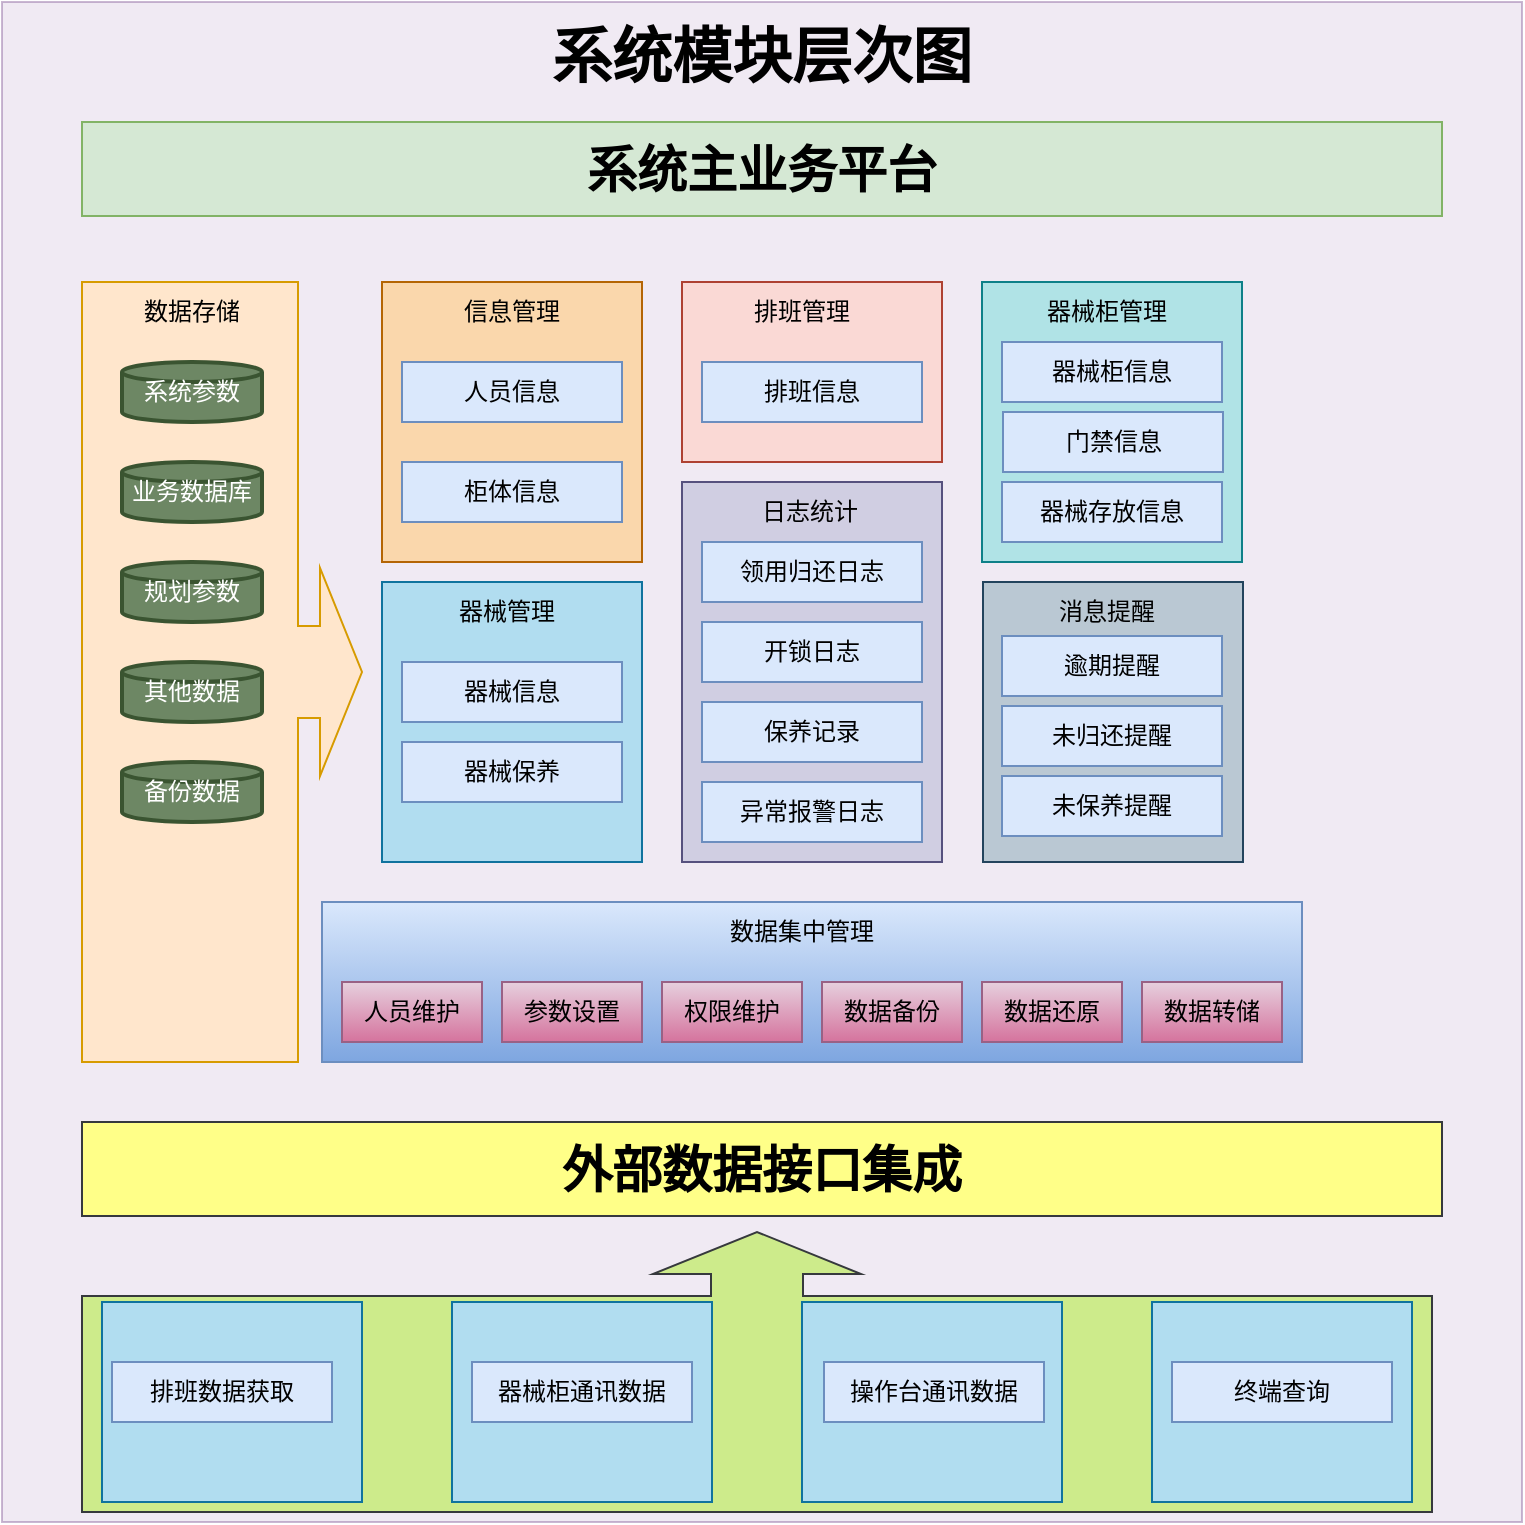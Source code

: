 <mxfile version="21.1.9" type="github">
  <diagram id="C5RBs43oDa-KdzZeNtuy" name="Page-1">
    <mxGraphModel dx="1420" dy="750" grid="1" gridSize="10" guides="1" tooltips="1" connect="1" arrows="1" fold="1" page="1" pageScale="1" pageWidth="827" pageHeight="1169" math="0" shadow="0">
      <root>
        <mxCell id="WIyWlLk6GJQsqaUBKTNV-0" />
        <mxCell id="WIyWlLk6GJQsqaUBKTNV-1" parent="WIyWlLk6GJQsqaUBKTNV-0" />
        <mxCell id="8jzJQ11-NJ104oRO7Ddy-1" value="" style="rounded=0;whiteSpace=wrap;html=1;fillColor=#e1d5e7;fillStyle=auto;strokeColor=#9673a6;opacity=50;" vertex="1" parent="WIyWlLk6GJQsqaUBKTNV-1">
          <mxGeometry x="40" y="40" width="760" height="760" as="geometry" />
        </mxCell>
        <mxCell id="8jzJQ11-NJ104oRO7Ddy-2" value="系统模块层次图" style="rounded=0;whiteSpace=wrap;html=1;fillColor=none;strokeColor=none;fontSize=30;fontStyle=1;fontFamily=微软雅黑;" vertex="1" parent="WIyWlLk6GJQsqaUBKTNV-1">
          <mxGeometry x="40" y="43" width="760" height="47" as="geometry" />
        </mxCell>
        <mxCell id="8jzJQ11-NJ104oRO7Ddy-3" value="系统主业务平台" style="rounded=0;whiteSpace=wrap;html=1;fillColor=#d5e8d4;strokeColor=#82b366;fontSize=25;fontStyle=1;fontFamily=微软雅黑;" vertex="1" parent="WIyWlLk6GJQsqaUBKTNV-1">
          <mxGeometry x="80" y="100" width="680" height="47" as="geometry" />
        </mxCell>
        <mxCell id="8jzJQ11-NJ104oRO7Ddy-7" value="" style="html=1;shadow=0;dashed=0;align=center;verticalAlign=middle;shape=mxgraph.arrows2.calloutArrow;dy=23;dx=21;notch=108;arrowHead=29;fillColor=#ffe6cc;strokeColor=#d79b00;" vertex="1" parent="WIyWlLk6GJQsqaUBKTNV-1">
          <mxGeometry x="80" y="180" width="140" height="390" as="geometry" />
        </mxCell>
        <mxCell id="8jzJQ11-NJ104oRO7Ddy-8" value="数据存储" style="text;html=1;strokeColor=none;fillColor=none;align=center;verticalAlign=middle;whiteSpace=wrap;rounded=0;fontFamily=微软雅黑;" vertex="1" parent="WIyWlLk6GJQsqaUBKTNV-1">
          <mxGeometry x="105" y="180" width="60" height="30" as="geometry" />
        </mxCell>
        <mxCell id="8jzJQ11-NJ104oRO7Ddy-9" value="系统参数" style="strokeWidth=2;html=1;shape=mxgraph.flowchart.database;whiteSpace=wrap;fillColor=#6d8764;strokeColor=#3A5431;fontColor=#FFFFFF;" vertex="1" parent="WIyWlLk6GJQsqaUBKTNV-1">
          <mxGeometry x="100" y="220" width="70" height="30" as="geometry" />
        </mxCell>
        <mxCell id="8jzJQ11-NJ104oRO7Ddy-10" value="业务数据库" style="strokeWidth=2;html=1;shape=mxgraph.flowchart.database;whiteSpace=wrap;fillColor=#6d8764;strokeColor=#3A5431;fontColor=#FFFFFF;" vertex="1" parent="WIyWlLk6GJQsqaUBKTNV-1">
          <mxGeometry x="100" y="270" width="70" height="30" as="geometry" />
        </mxCell>
        <mxCell id="8jzJQ11-NJ104oRO7Ddy-11" value="规划参数" style="strokeWidth=2;html=1;shape=mxgraph.flowchart.database;whiteSpace=wrap;fillColor=#6d8764;strokeColor=#3A5431;fontColor=#FFFFFF;" vertex="1" parent="WIyWlLk6GJQsqaUBKTNV-1">
          <mxGeometry x="100" y="320" width="70" height="30" as="geometry" />
        </mxCell>
        <mxCell id="8jzJQ11-NJ104oRO7Ddy-12" value="其他数据" style="strokeWidth=2;html=1;shape=mxgraph.flowchart.database;whiteSpace=wrap;fillColor=#6d8764;strokeColor=#3A5431;fontColor=#FFFFFF;" vertex="1" parent="WIyWlLk6GJQsqaUBKTNV-1">
          <mxGeometry x="100" y="370" width="70" height="30" as="geometry" />
        </mxCell>
        <mxCell id="8jzJQ11-NJ104oRO7Ddy-13" value="备份数据" style="strokeWidth=2;html=1;shape=mxgraph.flowchart.database;whiteSpace=wrap;fillColor=#6d8764;strokeColor=#3A5431;fontColor=#FFFFFF;" vertex="1" parent="WIyWlLk6GJQsqaUBKTNV-1">
          <mxGeometry x="100" y="420" width="70" height="30" as="geometry" />
        </mxCell>
        <mxCell id="8jzJQ11-NJ104oRO7Ddy-14" value="" style="rounded=0;whiteSpace=wrap;html=1;fillColor=#fad7ac;strokeColor=#b46504;" vertex="1" parent="WIyWlLk6GJQsqaUBKTNV-1">
          <mxGeometry x="230" y="180" width="130" height="140" as="geometry" />
        </mxCell>
        <mxCell id="8jzJQ11-NJ104oRO7Ddy-15" value="信息管理" style="text;html=1;strokeColor=none;fillColor=none;align=center;verticalAlign=middle;whiteSpace=wrap;rounded=0;" vertex="1" parent="WIyWlLk6GJQsqaUBKTNV-1">
          <mxGeometry x="265" y="180" width="60" height="30" as="geometry" />
        </mxCell>
        <mxCell id="8jzJQ11-NJ104oRO7Ddy-16" value="人员信息" style="rounded=0;whiteSpace=wrap;html=1;fillColor=#dae8fc;strokeColor=#6c8ebf;" vertex="1" parent="WIyWlLk6GJQsqaUBKTNV-1">
          <mxGeometry x="240" y="220" width="110" height="30" as="geometry" />
        </mxCell>
        <mxCell id="8jzJQ11-NJ104oRO7Ddy-17" value="柜体信息" style="rounded=0;whiteSpace=wrap;html=1;fillColor=#dae8fc;strokeColor=#6c8ebf;" vertex="1" parent="WIyWlLk6GJQsqaUBKTNV-1">
          <mxGeometry x="240" y="270" width="110" height="30" as="geometry" />
        </mxCell>
        <mxCell id="8jzJQ11-NJ104oRO7Ddy-19" value="" style="rounded=0;whiteSpace=wrap;html=1;fillColor=#fad9d5;strokeColor=#ae4132;" vertex="1" parent="WIyWlLk6GJQsqaUBKTNV-1">
          <mxGeometry x="380" y="180" width="130" height="90" as="geometry" />
        </mxCell>
        <mxCell id="8jzJQ11-NJ104oRO7Ddy-20" value="排班管理" style="text;html=1;strokeColor=none;fillColor=none;align=center;verticalAlign=middle;whiteSpace=wrap;rounded=0;" vertex="1" parent="WIyWlLk6GJQsqaUBKTNV-1">
          <mxGeometry x="410" y="180" width="60" height="30" as="geometry" />
        </mxCell>
        <mxCell id="8jzJQ11-NJ104oRO7Ddy-21" value="排班信息" style="rounded=0;whiteSpace=wrap;html=1;fillColor=#dae8fc;strokeColor=#6c8ebf;" vertex="1" parent="WIyWlLk6GJQsqaUBKTNV-1">
          <mxGeometry x="390" y="220" width="110" height="30" as="geometry" />
        </mxCell>
        <mxCell id="8jzJQ11-NJ104oRO7Ddy-22" value="" style="rounded=0;whiteSpace=wrap;html=1;fillColor=#b0e3e6;strokeColor=#0e8088;" vertex="1" parent="WIyWlLk6GJQsqaUBKTNV-1">
          <mxGeometry x="530" y="180" width="130" height="140" as="geometry" />
        </mxCell>
        <mxCell id="8jzJQ11-NJ104oRO7Ddy-24" value="器械柜信息" style="rounded=0;whiteSpace=wrap;html=1;fillColor=#dae8fc;strokeColor=#6c8ebf;" vertex="1" parent="WIyWlLk6GJQsqaUBKTNV-1">
          <mxGeometry x="540" y="210" width="110" height="30" as="geometry" />
        </mxCell>
        <mxCell id="8jzJQ11-NJ104oRO7Ddy-25" value="器械柜管理" style="text;html=1;strokeColor=none;fillColor=none;align=center;verticalAlign=middle;whiteSpace=wrap;rounded=0;" vertex="1" parent="WIyWlLk6GJQsqaUBKTNV-1">
          <mxGeometry x="560" y="180" width="65" height="30" as="geometry" />
        </mxCell>
        <mxCell id="8jzJQ11-NJ104oRO7Ddy-26" value="器械存放信息" style="rounded=0;whiteSpace=wrap;html=1;fillColor=#dae8fc;strokeColor=#6c8ebf;" vertex="1" parent="WIyWlLk6GJQsqaUBKTNV-1">
          <mxGeometry x="540" y="280" width="110" height="30" as="geometry" />
        </mxCell>
        <mxCell id="8jzJQ11-NJ104oRO7Ddy-27" value="" style="rounded=0;whiteSpace=wrap;html=1;fillColor=#b1ddf0;strokeColor=#10739e;" vertex="1" parent="WIyWlLk6GJQsqaUBKTNV-1">
          <mxGeometry x="230" y="330" width="130" height="140" as="geometry" />
        </mxCell>
        <mxCell id="8jzJQ11-NJ104oRO7Ddy-28" value="器械管理" style="text;html=1;strokeColor=none;fillColor=none;align=center;verticalAlign=middle;whiteSpace=wrap;rounded=0;" vertex="1" parent="WIyWlLk6GJQsqaUBKTNV-1">
          <mxGeometry x="260" y="330" width="65" height="30" as="geometry" />
        </mxCell>
        <mxCell id="8jzJQ11-NJ104oRO7Ddy-30" value="器械信息" style="rounded=0;whiteSpace=wrap;html=1;fillColor=#dae8fc;strokeColor=#6c8ebf;" vertex="1" parent="WIyWlLk6GJQsqaUBKTNV-1">
          <mxGeometry x="240" y="370" width="110" height="30" as="geometry" />
        </mxCell>
        <mxCell id="8jzJQ11-NJ104oRO7Ddy-39" value="器械保养" style="rounded=0;whiteSpace=wrap;html=1;fillColor=#dae8fc;strokeColor=#6c8ebf;" vertex="1" parent="WIyWlLk6GJQsqaUBKTNV-1">
          <mxGeometry x="240" y="410" width="110" height="30" as="geometry" />
        </mxCell>
        <mxCell id="8jzJQ11-NJ104oRO7Ddy-40" value="门禁信息" style="rounded=0;whiteSpace=wrap;html=1;fillColor=#dae8fc;strokeColor=#6c8ebf;" vertex="1" parent="WIyWlLk6GJQsqaUBKTNV-1">
          <mxGeometry x="540.5" y="245" width="110" height="30" as="geometry" />
        </mxCell>
        <mxCell id="8jzJQ11-NJ104oRO7Ddy-41" value="" style="rounded=0;whiteSpace=wrap;html=1;fillColor=#bac8d3;strokeColor=#23445d;" vertex="1" parent="WIyWlLk6GJQsqaUBKTNV-1">
          <mxGeometry x="530.5" y="330" width="130" height="140" as="geometry" />
        </mxCell>
        <mxCell id="8jzJQ11-NJ104oRO7Ddy-42" value="&lt;p class=&quot;MsoNormal&quot;&gt;消息提醒&lt;/p&gt;" style="text;html=1;strokeColor=none;fillColor=none;align=center;verticalAlign=middle;whiteSpace=wrap;rounded=0;" vertex="1" parent="WIyWlLk6GJQsqaUBKTNV-1">
          <mxGeometry x="560" y="330" width="65" height="30" as="geometry" />
        </mxCell>
        <mxCell id="8jzJQ11-NJ104oRO7Ddy-43" value="&lt;p class=&quot;MsoNormal&quot;&gt;逾期提醒&lt;/p&gt;" style="rounded=0;whiteSpace=wrap;html=1;fillColor=#dae8fc;strokeColor=#6c8ebf;" vertex="1" parent="WIyWlLk6GJQsqaUBKTNV-1">
          <mxGeometry x="540" y="357" width="110" height="30" as="geometry" />
        </mxCell>
        <mxCell id="8jzJQ11-NJ104oRO7Ddy-44" value="&lt;p class=&quot;MsoNormal&quot;&gt;未归还提醒&lt;/p&gt;" style="rounded=0;whiteSpace=wrap;html=1;fillColor=#dae8fc;strokeColor=#6c8ebf;" vertex="1" parent="WIyWlLk6GJQsqaUBKTNV-1">
          <mxGeometry x="540" y="392" width="110" height="30" as="geometry" />
        </mxCell>
        <mxCell id="8jzJQ11-NJ104oRO7Ddy-45" value="&lt;p class=&quot;MsoNormal&quot;&gt;未保养提醒&lt;/p&gt;" style="rounded=0;whiteSpace=wrap;html=1;fillColor=#dae8fc;strokeColor=#6c8ebf;" vertex="1" parent="WIyWlLk6GJQsqaUBKTNV-1">
          <mxGeometry x="540" y="427" width="110" height="30" as="geometry" />
        </mxCell>
        <mxCell id="8jzJQ11-NJ104oRO7Ddy-46" value="" style="group;fillColor=#d0cee2;strokeColor=#56517e;" vertex="1" connectable="0" parent="WIyWlLk6GJQsqaUBKTNV-1">
          <mxGeometry x="380" y="280" width="130" height="190" as="geometry" />
        </mxCell>
        <mxCell id="8jzJQ11-NJ104oRO7Ddy-47" value="" style="group" vertex="1" connectable="0" parent="8jzJQ11-NJ104oRO7Ddy-46">
          <mxGeometry width="130" height="190" as="geometry" />
        </mxCell>
        <mxCell id="8jzJQ11-NJ104oRO7Ddy-31" value="" style="rounded=0;whiteSpace=wrap;html=1;fillColor=#d0cee2;strokeColor=#56517e;" vertex="1" parent="8jzJQ11-NJ104oRO7Ddy-47">
          <mxGeometry width="130" height="190" as="geometry" />
        </mxCell>
        <mxCell id="8jzJQ11-NJ104oRO7Ddy-32" value="日志统计" style="text;html=1;strokeColor=none;fillColor=none;align=center;verticalAlign=middle;whiteSpace=wrap;rounded=0;" vertex="1" parent="8jzJQ11-NJ104oRO7Ddy-47">
          <mxGeometry x="34" width="60" height="30" as="geometry" />
        </mxCell>
        <mxCell id="8jzJQ11-NJ104oRO7Ddy-33" value="领用归还日志" style="rounded=0;whiteSpace=wrap;html=1;fillColor=#dae8fc;strokeColor=#6c8ebf;" vertex="1" parent="8jzJQ11-NJ104oRO7Ddy-47">
          <mxGeometry x="10" y="30" width="110" height="30" as="geometry" />
        </mxCell>
        <mxCell id="8jzJQ11-NJ104oRO7Ddy-34" value="开锁日志" style="rounded=0;whiteSpace=wrap;html=1;fillColor=#dae8fc;strokeColor=#6c8ebf;" vertex="1" parent="8jzJQ11-NJ104oRO7Ddy-47">
          <mxGeometry x="10" y="70" width="110" height="30" as="geometry" />
        </mxCell>
        <mxCell id="8jzJQ11-NJ104oRO7Ddy-35" value="保养记录" style="rounded=0;whiteSpace=wrap;html=1;fillColor=#dae8fc;strokeColor=#6c8ebf;" vertex="1" parent="8jzJQ11-NJ104oRO7Ddy-47">
          <mxGeometry x="10" y="110" width="110" height="30" as="geometry" />
        </mxCell>
        <mxCell id="8jzJQ11-NJ104oRO7Ddy-36" value="异常报警日志" style="rounded=0;whiteSpace=wrap;html=1;fillColor=#dae8fc;strokeColor=#6c8ebf;" vertex="1" parent="8jzJQ11-NJ104oRO7Ddy-47">
          <mxGeometry x="10" y="150" width="110" height="30" as="geometry" />
        </mxCell>
        <mxCell id="8jzJQ11-NJ104oRO7Ddy-48" value="" style="rounded=0;whiteSpace=wrap;html=1;fillColor=#dae8fc;gradientColor=#7ea6e0;strokeColor=#6c8ebf;" vertex="1" parent="WIyWlLk6GJQsqaUBKTNV-1">
          <mxGeometry x="200" y="490" width="490" height="80" as="geometry" />
        </mxCell>
        <mxCell id="8jzJQ11-NJ104oRO7Ddy-49" value="数据集中管理" style="text;html=1;strokeColor=none;fillColor=none;align=center;verticalAlign=middle;whiteSpace=wrap;rounded=0;" vertex="1" parent="WIyWlLk6GJQsqaUBKTNV-1">
          <mxGeometry x="390" y="490" width="100" height="30" as="geometry" />
        </mxCell>
        <mxCell id="8jzJQ11-NJ104oRO7Ddy-50" value="人员维护" style="rounded=0;whiteSpace=wrap;html=1;fillColor=#e6d0de;strokeColor=#996185;gradientColor=#d5739d;" vertex="1" parent="WIyWlLk6GJQsqaUBKTNV-1">
          <mxGeometry x="210" y="530" width="70" height="30" as="geometry" />
        </mxCell>
        <mxCell id="8jzJQ11-NJ104oRO7Ddy-51" value="参数设置" style="rounded=0;whiteSpace=wrap;html=1;fillColor=#e6d0de;strokeColor=#996185;gradientColor=#d5739d;" vertex="1" parent="WIyWlLk6GJQsqaUBKTNV-1">
          <mxGeometry x="290" y="530" width="70" height="30" as="geometry" />
        </mxCell>
        <mxCell id="8jzJQ11-NJ104oRO7Ddy-53" value="权限维护" style="rounded=0;whiteSpace=wrap;html=1;fillColor=#e6d0de;strokeColor=#996185;gradientColor=#d5739d;" vertex="1" parent="WIyWlLk6GJQsqaUBKTNV-1">
          <mxGeometry x="370" y="530" width="70" height="30" as="geometry" />
        </mxCell>
        <mxCell id="8jzJQ11-NJ104oRO7Ddy-54" value="数据备份" style="rounded=0;whiteSpace=wrap;html=1;fillColor=#e6d0de;strokeColor=#996185;gradientColor=#d5739d;" vertex="1" parent="WIyWlLk6GJQsqaUBKTNV-1">
          <mxGeometry x="450" y="530" width="70" height="30" as="geometry" />
        </mxCell>
        <mxCell id="8jzJQ11-NJ104oRO7Ddy-55" value="数据还原" style="rounded=0;whiteSpace=wrap;html=1;fillColor=#e6d0de;strokeColor=#996185;gradientColor=#d5739d;" vertex="1" parent="WIyWlLk6GJQsqaUBKTNV-1">
          <mxGeometry x="530" y="530" width="70" height="30" as="geometry" />
        </mxCell>
        <mxCell id="8jzJQ11-NJ104oRO7Ddy-56" value="数据转储" style="rounded=0;whiteSpace=wrap;html=1;fillColor=#e6d0de;strokeColor=#996185;gradientColor=#d5739d;" vertex="1" parent="WIyWlLk6GJQsqaUBKTNV-1">
          <mxGeometry x="610" y="530" width="70" height="30" as="geometry" />
        </mxCell>
        <mxCell id="8jzJQ11-NJ104oRO7Ddy-57" value="外部数据接口集成" style="rounded=0;whiteSpace=wrap;html=1;fillColor=#ffff88;strokeColor=#36393d;fontSize=25;fontStyle=1;fontFamily=微软雅黑;" vertex="1" parent="WIyWlLk6GJQsqaUBKTNV-1">
          <mxGeometry x="80" y="600" width="680" height="47" as="geometry" />
        </mxCell>
        <mxCell id="8jzJQ11-NJ104oRO7Ddy-58" value="" style="html=1;shadow=0;dashed=0;align=center;verticalAlign=middle;shape=mxgraph.arrows2.calloutArrow;dy=23;dx=21;notch=108;arrowHead=29;fillColor=#cdeb8b;strokeColor=#36393d;rotation=-90;" vertex="1" parent="WIyWlLk6GJQsqaUBKTNV-1">
          <mxGeometry x="347.5" y="387.5" width="140" height="675" as="geometry" />
        </mxCell>
        <mxCell id="8jzJQ11-NJ104oRO7Ddy-59" value="" style="rounded=0;whiteSpace=wrap;html=1;fillColor=#b1ddf0;strokeColor=#10739e;" vertex="1" parent="WIyWlLk6GJQsqaUBKTNV-1">
          <mxGeometry x="90" y="690" width="130" height="100" as="geometry" />
        </mxCell>
        <mxCell id="8jzJQ11-NJ104oRO7Ddy-60" value="排班数据获取" style="rounded=0;whiteSpace=wrap;html=1;fillColor=#dae8fc;strokeColor=#6c8ebf;" vertex="1" parent="WIyWlLk6GJQsqaUBKTNV-1">
          <mxGeometry x="95" y="720" width="110" height="30" as="geometry" />
        </mxCell>
        <mxCell id="8jzJQ11-NJ104oRO7Ddy-61" value="" style="rounded=0;whiteSpace=wrap;html=1;fillColor=#b1ddf0;strokeColor=#10739e;" vertex="1" parent="WIyWlLk6GJQsqaUBKTNV-1">
          <mxGeometry x="265" y="690" width="130" height="100" as="geometry" />
        </mxCell>
        <mxCell id="8jzJQ11-NJ104oRO7Ddy-62" value="器械柜通讯数据" style="rounded=0;whiteSpace=wrap;html=1;fillColor=#dae8fc;strokeColor=#6c8ebf;" vertex="1" parent="WIyWlLk6GJQsqaUBKTNV-1">
          <mxGeometry x="275" y="720" width="110" height="30" as="geometry" />
        </mxCell>
        <mxCell id="8jzJQ11-NJ104oRO7Ddy-64" value="" style="rounded=0;whiteSpace=wrap;html=1;fillColor=#b1ddf0;strokeColor=#10739e;" vertex="1" parent="WIyWlLk6GJQsqaUBKTNV-1">
          <mxGeometry x="440" y="690" width="130" height="100" as="geometry" />
        </mxCell>
        <mxCell id="8jzJQ11-NJ104oRO7Ddy-65" value="操作台通讯数据" style="rounded=0;whiteSpace=wrap;html=1;fillColor=#dae8fc;strokeColor=#6c8ebf;" vertex="1" parent="WIyWlLk6GJQsqaUBKTNV-1">
          <mxGeometry x="451" y="720" width="110" height="30" as="geometry" />
        </mxCell>
        <mxCell id="8jzJQ11-NJ104oRO7Ddy-66" value="" style="rounded=0;whiteSpace=wrap;html=1;fillColor=#b1ddf0;strokeColor=#10739e;" vertex="1" parent="WIyWlLk6GJQsqaUBKTNV-1">
          <mxGeometry x="615" y="690" width="130" height="100" as="geometry" />
        </mxCell>
        <mxCell id="8jzJQ11-NJ104oRO7Ddy-67" value="终端查询" style="rounded=0;whiteSpace=wrap;html=1;fillColor=#dae8fc;strokeColor=#6c8ebf;" vertex="1" parent="WIyWlLk6GJQsqaUBKTNV-1">
          <mxGeometry x="625" y="720" width="110" height="30" as="geometry" />
        </mxCell>
      </root>
    </mxGraphModel>
  </diagram>
</mxfile>
